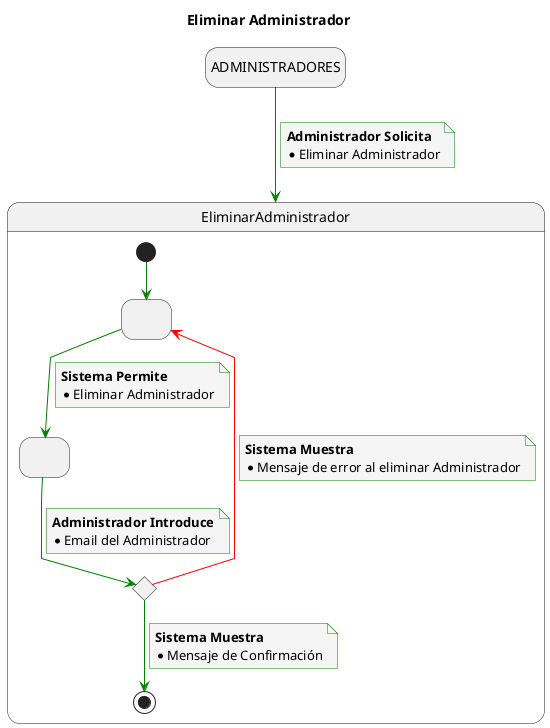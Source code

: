 @startuml

title Eliminar Administrador

skinparam {
    NoteBackgroundColor #whiteSmoke
    ArrowColor #green
    NoteBorderColor #green
    linetype polyline
}

hide empty description

state startState as "ADMINISTRADORES"

startState --> EliminarAdministrador
note on link
    <b>Administrador Solicita</b>
    * Eliminar Administrador
end note

state EliminarAdministrador {
state 2 as " "
state 3 as " "
state 4 <<choice>>

[*] -down-> 2

2 -down-> 3
note on link
<b>Sistema Permite</b>
* Eliminar Administrador
end note

3 -down-> 4
note on link
<b>Administrador Introduce</b>
* Email del Administrador
end note

4 -down-> [*]
note on link
<b>Sistema Muestra</b>
* Mensaje de Confirmación
end note

4 -[#red]-> 2
note on link
<b>Sistema Muestra</b>
* Mensaje de error al eliminar Administrador
end note

}

@enduml